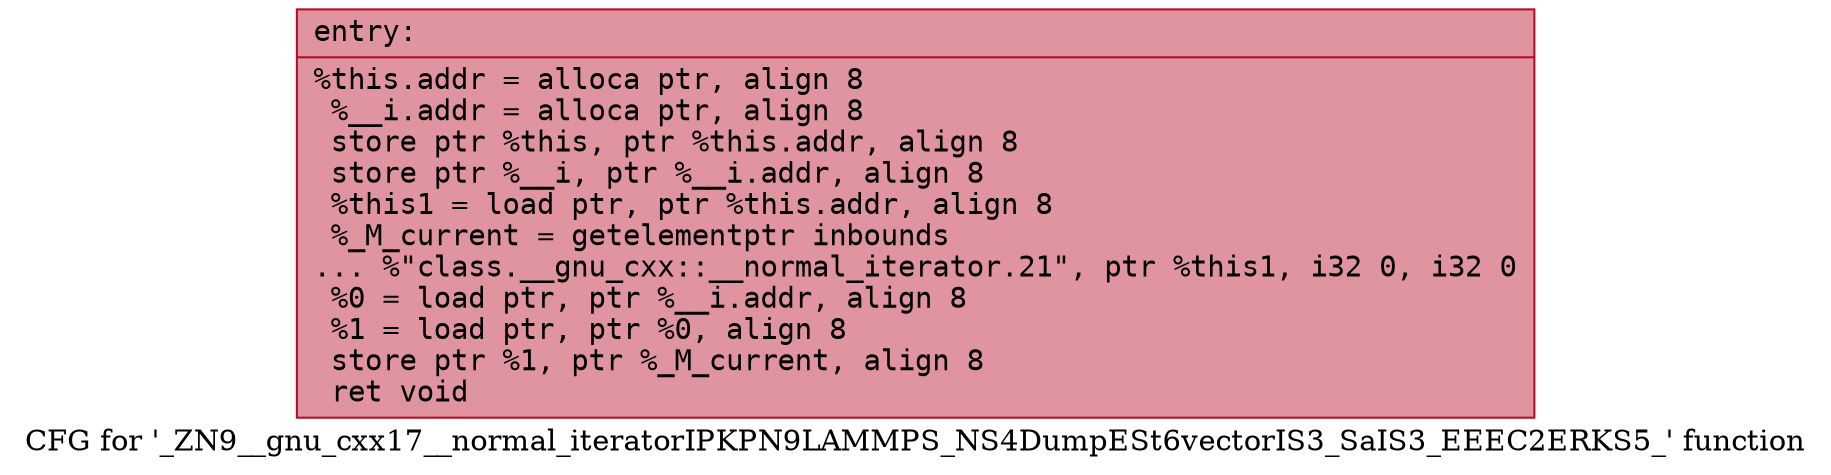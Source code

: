 digraph "CFG for '_ZN9__gnu_cxx17__normal_iteratorIPKPN9LAMMPS_NS4DumpESt6vectorIS3_SaIS3_EEEC2ERKS5_' function" {
	label="CFG for '_ZN9__gnu_cxx17__normal_iteratorIPKPN9LAMMPS_NS4DumpESt6vectorIS3_SaIS3_EEEC2ERKS5_' function";

	Node0x55ba304fd3f0 [shape=record,color="#b70d28ff", style=filled, fillcolor="#b70d2870" fontname="Courier",label="{entry:\l|  %this.addr = alloca ptr, align 8\l  %__i.addr = alloca ptr, align 8\l  store ptr %this, ptr %this.addr, align 8\l  store ptr %__i, ptr %__i.addr, align 8\l  %this1 = load ptr, ptr %this.addr, align 8\l  %_M_current = getelementptr inbounds\l... %\"class.__gnu_cxx::__normal_iterator.21\", ptr %this1, i32 0, i32 0\l  %0 = load ptr, ptr %__i.addr, align 8\l  %1 = load ptr, ptr %0, align 8\l  store ptr %1, ptr %_M_current, align 8\l  ret void\l}"];
}
